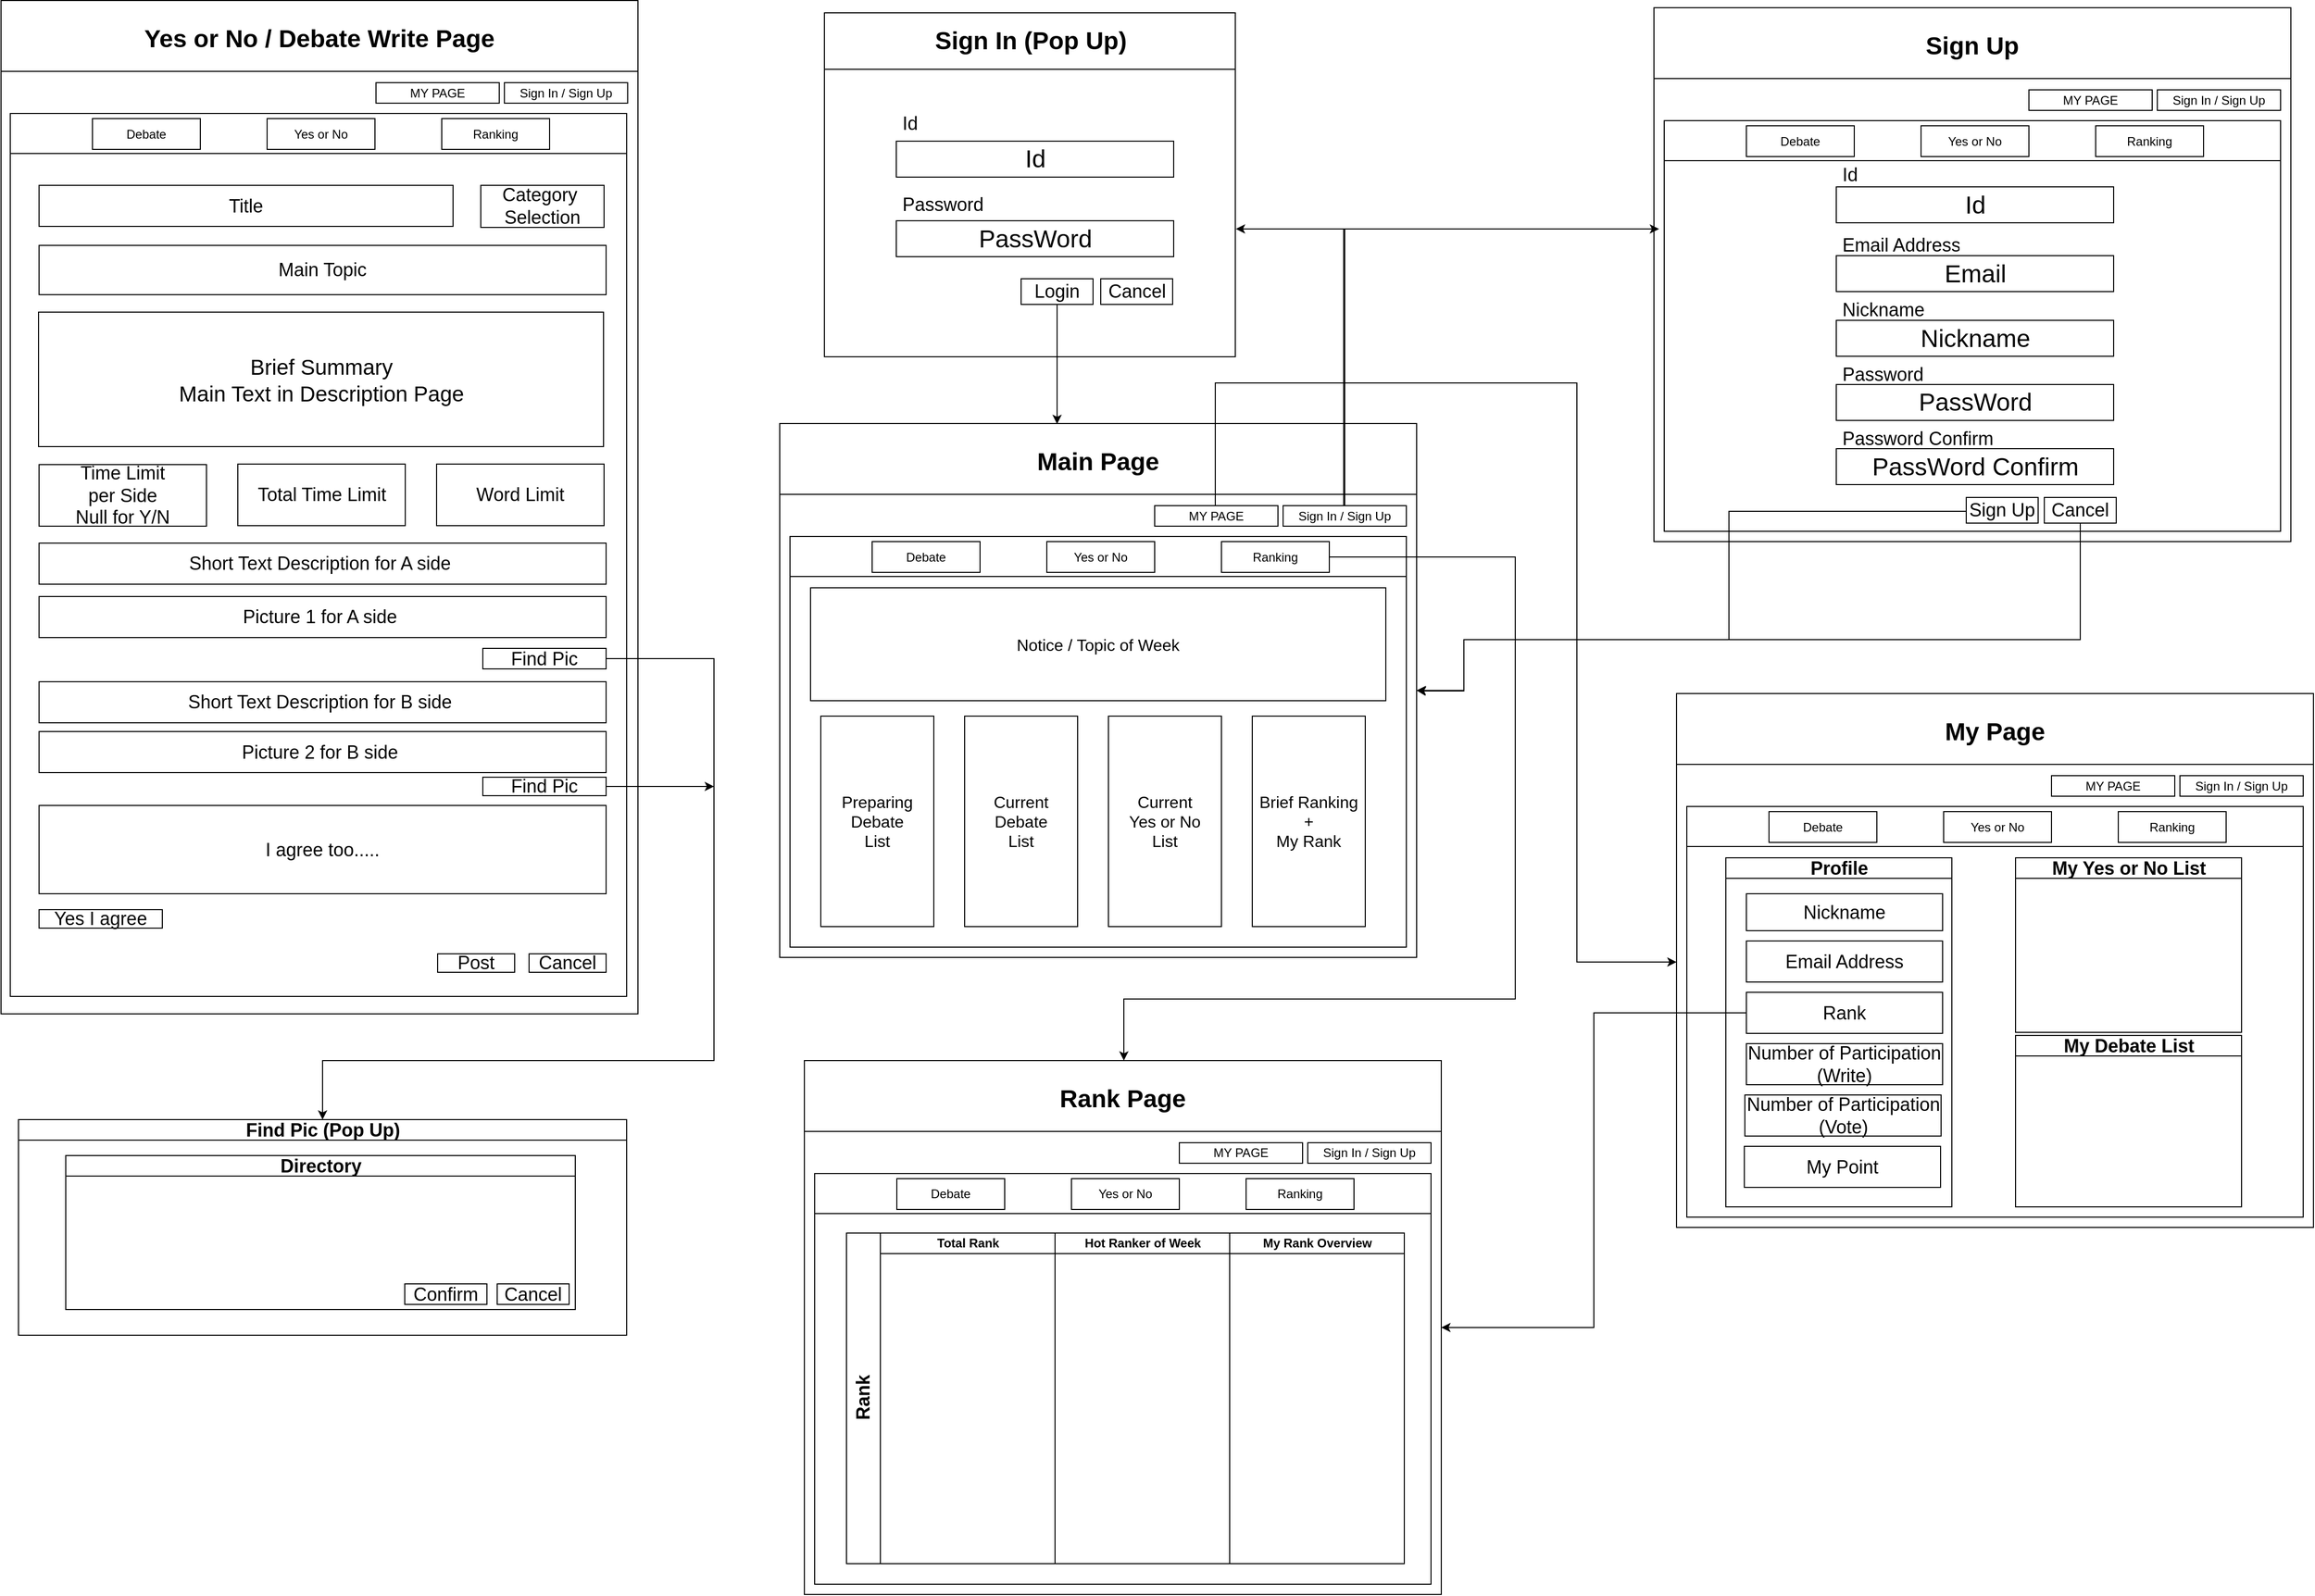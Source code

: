 <mxfile version="10.6.1" type="github"><diagram id="emWZ6tooHtnVCxTBLpMt" name="Page-1"><mxGraphModel dx="3309" dy="2326" grid="1" gridSize="10" guides="1" tooltips="1" connect="1" arrows="1" fold="1" page="1" pageScale="1" pageWidth="2336" pageHeight="1654" math="0" shadow="0"><root><mxCell id="0"/><mxCell id="1" parent="0"/><mxCell id="t9fyf2MjqX_AgGAmostn-3" value="Main Page" style="swimlane;fontSize=24;startSize=69;" parent="1" vertex="1"><mxGeometry x="814" y="459.5" width="620" height="520" as="geometry"/></mxCell><mxCell id="t9fyf2MjqX_AgGAmostn-14" value="" style="swimlane;html=1;startSize=39;horizontal=1;containerType=tree;" parent="t9fyf2MjqX_AgGAmostn-3" vertex="1"><mxGeometry x="10" y="110" width="600" height="400" as="geometry"><mxRectangle x="10" y="40" width="110" height="20" as="alternateBounds"/></mxGeometry></mxCell><UserObject label="Debate" treeRoot="1" id="t9fyf2MjqX_AgGAmostn-15"><mxCell style="whiteSpace=wrap;html=1;align=center;treeFolding=1;container=1;recursiveResize=0;" parent="t9fyf2MjqX_AgGAmostn-14" vertex="1"><mxGeometry x="80" y="5" width="105" height="30" as="geometry"/></mxCell></UserObject><UserObject label="Notice / Topic of Week" treeRoot="1" id="t9fyf2MjqX_AgGAmostn-23"><mxCell style="whiteSpace=wrap;html=1;align=center;treeFolding=1;container=1;recursiveResize=0;fontSize=16;" parent="t9fyf2MjqX_AgGAmostn-14" vertex="1"><mxGeometry x="20" y="50" width="560" height="110" as="geometry"/></mxCell></UserObject><UserObject label="Preparing&lt;br&gt;Debate&lt;br&gt;List&lt;br&gt;" treeRoot="1" id="t9fyf2MjqX_AgGAmostn-26"><mxCell style="whiteSpace=wrap;html=1;align=center;treeFolding=1;container=1;recursiveResize=0;fontSize=16;" parent="t9fyf2MjqX_AgGAmostn-14" vertex="1"><mxGeometry x="30" y="175" width="110" height="205" as="geometry"/></mxCell></UserObject><UserObject label="Current&lt;br&gt;Debate&lt;br&gt;List&lt;br&gt;" treeRoot="1" id="t9fyf2MjqX_AgGAmostn-30"><mxCell style="whiteSpace=wrap;html=1;align=center;treeFolding=1;container=1;recursiveResize=0;fontSize=16;" parent="t9fyf2MjqX_AgGAmostn-14" vertex="1"><mxGeometry x="170" y="175" width="110" height="205" as="geometry"/></mxCell></UserObject><UserObject label="Current &lt;br&gt;Yes or No&lt;br&gt;List&lt;br&gt;" treeRoot="1" id="t9fyf2MjqX_AgGAmostn-31"><mxCell style="whiteSpace=wrap;html=1;align=center;treeFolding=1;container=1;recursiveResize=0;fontSize=16;" parent="t9fyf2MjqX_AgGAmostn-14" vertex="1"><mxGeometry x="310" y="175" width="110" height="205" as="geometry"/></mxCell></UserObject><UserObject label="Brief Ranking&lt;br&gt;+&lt;br&gt;My Rank&lt;br&gt;" treeRoot="1" id="t9fyf2MjqX_AgGAmostn-32"><mxCell style="whiteSpace=wrap;html=1;align=center;treeFolding=1;container=1;recursiveResize=0;fontSize=16;" parent="t9fyf2MjqX_AgGAmostn-14" vertex="1"><mxGeometry x="450" y="175" width="110" height="205" as="geometry"/></mxCell></UserObject><UserObject label="Yes or No" treeRoot="1" id="t9fyf2MjqX_AgGAmostn-33"><mxCell style="whiteSpace=wrap;html=1;align=center;treeFolding=1;container=1;recursiveResize=0;" parent="t9fyf2MjqX_AgGAmostn-14" vertex="1"><mxGeometry x="250" y="5" width="105" height="30" as="geometry"/></mxCell></UserObject><UserObject label="Ranking" treeRoot="1" id="t9fyf2MjqX_AgGAmostn-34"><mxCell style="whiteSpace=wrap;html=1;align=center;treeFolding=1;container=1;recursiveResize=0;" parent="t9fyf2MjqX_AgGAmostn-14" vertex="1"><mxGeometry x="420" y="5" width="105" height="30" as="geometry"/></mxCell></UserObject><UserObject label="Sign In / Sign Up" treeRoot="1" id="t9fyf2MjqX_AgGAmostn-21"><mxCell style="whiteSpace=wrap;html=1;align=center;treeFolding=1;container=1;recursiveResize=0;fontSize=12;" parent="t9fyf2MjqX_AgGAmostn-3" vertex="1"><mxGeometry x="490" y="80" width="120" height="20" as="geometry"/></mxCell></UserObject><UserObject label="MY PAGE" treeRoot="1" id="t9fyf2MjqX_AgGAmostn-25"><mxCell style="whiteSpace=wrap;html=1;align=center;treeFolding=1;container=1;recursiveResize=0;fontSize=12;" parent="t9fyf2MjqX_AgGAmostn-3" vertex="1"><mxGeometry x="365" y="80" width="120" height="20" as="geometry"/></mxCell></UserObject><mxCell id="t9fyf2MjqX_AgGAmostn-48" value="Sign In (Pop Up)" style="swimlane;html=1;startSize=55;horizontal=1;containerType=tree;fontSize=24;" parent="1" vertex="1"><mxGeometry x="857.5" y="59.5" width="400" height="335" as="geometry"/></mxCell><UserObject label="Id" treeRoot="1" id="t9fyf2MjqX_AgGAmostn-49"><mxCell style="whiteSpace=wrap;html=1;align=center;treeFolding=1;container=1;recursiveResize=0;fontSize=24;" parent="t9fyf2MjqX_AgGAmostn-48" vertex="1"><mxGeometry x="70" y="125" width="270" height="35" as="geometry"/></mxCell></UserObject><UserObject label="PassWord" treeRoot="1" id="t9fyf2MjqX_AgGAmostn-50"><mxCell style="whiteSpace=wrap;html=1;align=center;treeFolding=1;container=1;recursiveResize=0;fontSize=24;" parent="t9fyf2MjqX_AgGAmostn-48" vertex="1"><mxGeometry x="70" y="202.5" width="270" height="35" as="geometry"/></mxCell></UserObject><mxCell id="t9fyf2MjqX_AgGAmostn-51" value="Id" style="text;strokeColor=none;fillColor=none;align=left;verticalAlign=top;spacingLeft=4;spacingRight=4;overflow=hidden;rotatable=0;points=[[0,0.5],[1,0.5]];portConstraint=eastwest;fontSize=18;" parent="t9fyf2MjqX_AgGAmostn-48" vertex="1"><mxGeometry x="70" y="90" width="120" height="24" as="geometry"/></mxCell><mxCell id="t9fyf2MjqX_AgGAmostn-54" value="Password" style="text;strokeColor=none;fillColor=none;align=left;verticalAlign=top;spacingLeft=4;spacingRight=4;overflow=hidden;rotatable=0;points=[[0,0.5],[1,0.5]];portConstraint=eastwest;fontSize=18;" parent="t9fyf2MjqX_AgGAmostn-48" vertex="1"><mxGeometry x="70" y="169" width="120" height="24" as="geometry"/></mxCell><UserObject label="Login" treeRoot="1" id="t9fyf2MjqX_AgGAmostn-55"><mxCell style="whiteSpace=wrap;html=1;align=center;treeFolding=1;container=1;recursiveResize=0;fontSize=18;" parent="t9fyf2MjqX_AgGAmostn-48" vertex="1"><mxGeometry x="191.5" y="259" width="70" height="25" as="geometry"/></mxCell></UserObject><UserObject label="Cancel" treeRoot="1" id="t9fyf2MjqX_AgGAmostn-263"><mxCell style="whiteSpace=wrap;html=1;align=center;treeFolding=1;container=1;recursiveResize=0;fontSize=18;" parent="t9fyf2MjqX_AgGAmostn-48" vertex="1"><mxGeometry x="269" y="259" width="70" height="25" as="geometry"/></mxCell></UserObject><mxCell id="t9fyf2MjqX_AgGAmostn-77" value="Sign Up" style="swimlane;fontSize=24;startSize=69;" parent="1" vertex="1"><mxGeometry x="1665" y="54.5" width="620" height="520" as="geometry"/></mxCell><mxCell id="t9fyf2MjqX_AgGAmostn-78" value="" style="swimlane;html=1;startSize=39;horizontal=1;containerType=tree;" parent="t9fyf2MjqX_AgGAmostn-77" vertex="1"><mxGeometry x="10" y="110" width="600" height="400" as="geometry"><mxRectangle x="10" y="40" width="110" height="20" as="alternateBounds"/></mxGeometry></mxCell><UserObject label="Debate" treeRoot="1" id="t9fyf2MjqX_AgGAmostn-79"><mxCell style="whiteSpace=wrap;html=1;align=center;treeFolding=1;container=1;recursiveResize=0;" parent="t9fyf2MjqX_AgGAmostn-78" vertex="1"><mxGeometry x="80" y="5" width="105" height="30" as="geometry"/></mxCell></UserObject><UserObject label="Yes or No" treeRoot="1" id="t9fyf2MjqX_AgGAmostn-85"><mxCell style="whiteSpace=wrap;html=1;align=center;treeFolding=1;container=1;recursiveResize=0;" parent="t9fyf2MjqX_AgGAmostn-78" vertex="1"><mxGeometry x="250" y="5" width="105" height="30" as="geometry"/></mxCell></UserObject><UserObject label="Ranking" treeRoot="1" id="t9fyf2MjqX_AgGAmostn-86"><mxCell style="whiteSpace=wrap;html=1;align=center;treeFolding=1;container=1;recursiveResize=0;" parent="t9fyf2MjqX_AgGAmostn-78" vertex="1"><mxGeometry x="420" y="5" width="105" height="30" as="geometry"/></mxCell></UserObject><UserObject label="Id" treeRoot="1" id="t9fyf2MjqX_AgGAmostn-89"><mxCell style="whiteSpace=wrap;html=1;align=center;treeFolding=1;container=1;recursiveResize=0;fontSize=24;" parent="t9fyf2MjqX_AgGAmostn-78" vertex="1"><mxGeometry x="167.5" y="64.5" width="270" height="35" as="geometry"/></mxCell></UserObject><UserObject label="Nickname" treeRoot="1" id="t9fyf2MjqX_AgGAmostn-90"><mxCell style="whiteSpace=wrap;html=1;align=center;treeFolding=1;container=1;recursiveResize=0;fontSize=24;" parent="t9fyf2MjqX_AgGAmostn-78" vertex="1"><mxGeometry x="167.5" y="194.5" width="270" height="35" as="geometry"/></mxCell></UserObject><mxCell id="t9fyf2MjqX_AgGAmostn-91" value="Id" style="text;strokeColor=none;fillColor=none;align=left;verticalAlign=top;spacingLeft=4;spacingRight=4;overflow=hidden;rotatable=0;points=[[0,0.5],[1,0.5]];portConstraint=eastwest;fontSize=18;" parent="t9fyf2MjqX_AgGAmostn-78" vertex="1"><mxGeometry x="167.5" y="35" width="120" height="24" as="geometry"/></mxCell><mxCell id="t9fyf2MjqX_AgGAmostn-92" value="Nickname" style="text;strokeColor=none;fillColor=none;align=left;verticalAlign=top;spacingLeft=4;spacingRight=4;overflow=hidden;rotatable=0;points=[[0,0.5],[1,0.5]];portConstraint=eastwest;fontSize=18;" parent="t9fyf2MjqX_AgGAmostn-78" vertex="1"><mxGeometry x="167.5" y="166.5" width="125" height="21" as="geometry"/></mxCell><UserObject label="Sign Up" treeRoot="1" id="t9fyf2MjqX_AgGAmostn-93"><mxCell style="whiteSpace=wrap;html=1;align=center;treeFolding=1;container=1;recursiveResize=0;fontSize=18;" parent="t9fyf2MjqX_AgGAmostn-78" vertex="1"><mxGeometry x="294" y="367" width="70" height="25" as="geometry"/></mxCell></UserObject><UserObject label="Email" treeRoot="1" id="t9fyf2MjqX_AgGAmostn-94"><mxCell style="whiteSpace=wrap;html=1;align=center;treeFolding=1;container=1;recursiveResize=0;fontSize=24;" parent="t9fyf2MjqX_AgGAmostn-78" vertex="1"><mxGeometry x="167.5" y="131.5" width="270" height="35" as="geometry"/></mxCell></UserObject><mxCell id="t9fyf2MjqX_AgGAmostn-95" value="Email Address" style="text;strokeColor=none;fillColor=none;align=left;verticalAlign=top;spacingLeft=4;spacingRight=4;overflow=hidden;rotatable=0;points=[[0,0.5],[1,0.5]];portConstraint=eastwest;fontSize=18;" parent="t9fyf2MjqX_AgGAmostn-78" vertex="1"><mxGeometry x="167.5" y="103.5" width="125" height="21" as="geometry"/></mxCell><UserObject label="PassWord" treeRoot="1" id="t9fyf2MjqX_AgGAmostn-96"><mxCell style="whiteSpace=wrap;html=1;align=center;treeFolding=1;container=1;recursiveResize=0;fontSize=24;" parent="t9fyf2MjqX_AgGAmostn-78" vertex="1"><mxGeometry x="167.5" y="257" width="270" height="35" as="geometry"/></mxCell></UserObject><mxCell id="t9fyf2MjqX_AgGAmostn-97" value="Password" style="text;strokeColor=none;fillColor=none;align=left;verticalAlign=top;spacingLeft=4;spacingRight=4;overflow=hidden;rotatable=0;points=[[0,0.5],[1,0.5]];portConstraint=eastwest;fontSize=18;" parent="t9fyf2MjqX_AgGAmostn-78" vertex="1"><mxGeometry x="167.5" y="229.5" width="253" height="43" as="geometry"/></mxCell><UserObject label="PassWord Confirm" treeRoot="1" id="t9fyf2MjqX_AgGAmostn-98"><mxCell style="whiteSpace=wrap;html=1;align=center;treeFolding=1;container=1;recursiveResize=0;fontSize=24;" parent="t9fyf2MjqX_AgGAmostn-78" vertex="1"><mxGeometry x="167.5" y="319.5" width="270" height="35" as="geometry"/></mxCell></UserObject><mxCell id="t9fyf2MjqX_AgGAmostn-99" value="Password Confirm&#xa;" style="text;strokeColor=none;fillColor=none;align=left;verticalAlign=top;spacingLeft=4;spacingRight=4;overflow=hidden;rotatable=0;points=[[0,0.5],[1,0.5]];portConstraint=eastwest;fontSize=18;" parent="t9fyf2MjqX_AgGAmostn-78" vertex="1"><mxGeometry x="167.5" y="292" width="253" height="43" as="geometry"/></mxCell><UserObject label="Cancel" treeRoot="1" id="t9fyf2MjqX_AgGAmostn-260"><mxCell style="whiteSpace=wrap;html=1;align=center;treeFolding=1;container=1;recursiveResize=0;fontSize=18;" parent="t9fyf2MjqX_AgGAmostn-78" vertex="1"><mxGeometry x="370" y="367" width="70" height="25" as="geometry"/></mxCell></UserObject><UserObject label="Sign In / Sign Up" treeRoot="1" id="t9fyf2MjqX_AgGAmostn-87"><mxCell style="whiteSpace=wrap;html=1;align=center;treeFolding=1;container=1;recursiveResize=0;fontSize=12;" parent="t9fyf2MjqX_AgGAmostn-77" vertex="1"><mxGeometry x="490" y="80" width="120" height="20" as="geometry"/></mxCell></UserObject><UserObject label="MY PAGE" treeRoot="1" id="t9fyf2MjqX_AgGAmostn-88"><mxCell style="whiteSpace=wrap;html=1;align=center;treeFolding=1;container=1;recursiveResize=0;fontSize=12;" parent="t9fyf2MjqX_AgGAmostn-77" vertex="1"><mxGeometry x="365" y="80" width="120" height="20" as="geometry"/></mxCell></UserObject><mxCell id="t9fyf2MjqX_AgGAmostn-100" value="My Page" style="swimlane;fontSize=24;startSize=69;" parent="1" vertex="1"><mxGeometry x="1687" y="722.5" width="620" height="520" as="geometry"/></mxCell><mxCell id="t9fyf2MjqX_AgGAmostn-101" value="" style="swimlane;html=1;startSize=39;horizontal=1;containerType=tree;" parent="t9fyf2MjqX_AgGAmostn-100" vertex="1"><mxGeometry x="10" y="110" width="600" height="400" as="geometry"><mxRectangle x="10" y="40" width="110" height="20" as="alternateBounds"/></mxGeometry></mxCell><UserObject label="Debate" treeRoot="1" id="t9fyf2MjqX_AgGAmostn-102"><mxCell style="whiteSpace=wrap;html=1;align=center;treeFolding=1;container=1;recursiveResize=0;" parent="t9fyf2MjqX_AgGAmostn-101" vertex="1"><mxGeometry x="80" y="5" width="105" height="30" as="geometry"/></mxCell></UserObject><UserObject label="Yes or No" treeRoot="1" id="t9fyf2MjqX_AgGAmostn-103"><mxCell style="whiteSpace=wrap;html=1;align=center;treeFolding=1;container=1;recursiveResize=0;" parent="t9fyf2MjqX_AgGAmostn-101" vertex="1"><mxGeometry x="250" y="5" width="105" height="30" as="geometry"/></mxCell></UserObject><UserObject label="Ranking" treeRoot="1" id="t9fyf2MjqX_AgGAmostn-104"><mxCell style="whiteSpace=wrap;html=1;align=center;treeFolding=1;container=1;recursiveResize=0;" parent="t9fyf2MjqX_AgGAmostn-101" vertex="1"><mxGeometry x="420" y="5" width="105" height="30" as="geometry"/></mxCell></UserObject><mxCell id="t9fyf2MjqX_AgGAmostn-118" value="My Yes or No List" style="swimlane;html=1;startSize=20;horizontal=1;containerType=tree;fontSize=18;" parent="t9fyf2MjqX_AgGAmostn-101" vertex="1"><mxGeometry x="320" y="50" width="220" height="170" as="geometry"/></mxCell><mxCell id="t9fyf2MjqX_AgGAmostn-128" value="Profile" style="swimlane;html=1;startSize=20;horizontal=1;containerType=tree;fontSize=18;" parent="t9fyf2MjqX_AgGAmostn-101" vertex="1"><mxGeometry x="38" y="50" width="220" height="340" as="geometry"/></mxCell><UserObject label="Nickname" treeRoot="1" id="t9fyf2MjqX_AgGAmostn-130"><mxCell style="whiteSpace=wrap;html=1;align=center;treeFolding=1;container=1;recursiveResize=0;fontSize=18;" parent="t9fyf2MjqX_AgGAmostn-128" vertex="1"><mxGeometry x="20" y="35" width="191" height="36" as="geometry"/></mxCell></UserObject><UserObject label="Email Address" treeRoot="1" id="t9fyf2MjqX_AgGAmostn-131"><mxCell style="whiteSpace=wrap;html=1;align=center;treeFolding=1;container=1;recursiveResize=0;fontSize=18;" parent="t9fyf2MjqX_AgGAmostn-128" vertex="1"><mxGeometry x="20" y="81" width="191" height="40" as="geometry"/></mxCell></UserObject><UserObject label="Rank" treeRoot="1" id="t9fyf2MjqX_AgGAmostn-132"><mxCell style="whiteSpace=wrap;html=1;align=center;treeFolding=1;container=1;recursiveResize=0;fontSize=18;" parent="t9fyf2MjqX_AgGAmostn-128" vertex="1"><mxGeometry x="20" y="131" width="191" height="40" as="geometry"/></mxCell></UserObject><mxCell id="t9fyf2MjqX_AgGAmostn-133" style="edgeStyle=orthogonalEdgeStyle;rounded=0;orthogonalLoop=1;jettySize=auto;html=1;exitX=0.5;exitY=1;exitDx=0;exitDy=0;fontSize=18;" parent="t9fyf2MjqX_AgGAmostn-128" source="t9fyf2MjqX_AgGAmostn-132" target="t9fyf2MjqX_AgGAmostn-132" edge="1"><mxGeometry relative="1" as="geometry"/></mxCell><UserObject label="Number of Participation (Write)" treeRoot="1" id="t9fyf2MjqX_AgGAmostn-134"><mxCell style="whiteSpace=wrap;html=1;align=center;treeFolding=1;container=1;recursiveResize=0;fontSize=18;" parent="t9fyf2MjqX_AgGAmostn-128" vertex="1"><mxGeometry x="20" y="181" width="191" height="40" as="geometry"/></mxCell></UserObject><UserObject label="Number of Participation (Vote)" treeRoot="1" id="t9fyf2MjqX_AgGAmostn-135"><mxCell style="whiteSpace=wrap;html=1;align=center;treeFolding=1;container=1;recursiveResize=0;fontSize=18;" parent="t9fyf2MjqX_AgGAmostn-128" vertex="1"><mxGeometry x="18.5" y="231" width="191" height="40" as="geometry"/></mxCell></UserObject><UserObject label="My Point" treeRoot="1" id="t9fyf2MjqX_AgGAmostn-153"><mxCell style="whiteSpace=wrap;html=1;align=center;treeFolding=1;container=1;recursiveResize=0;fontSize=18;" parent="t9fyf2MjqX_AgGAmostn-128" vertex="1"><mxGeometry x="18" y="281" width="191" height="40" as="geometry"/></mxCell></UserObject><mxCell id="t9fyf2MjqX_AgGAmostn-136" value="My Debate List" style="swimlane;html=1;startSize=20;horizontal=1;containerType=tree;fontSize=18;" parent="t9fyf2MjqX_AgGAmostn-101" vertex="1"><mxGeometry x="320" y="223" width="220" height="167" as="geometry"/></mxCell><UserObject label="Sign In / Sign Up" treeRoot="1" id="t9fyf2MjqX_AgGAmostn-116"><mxCell style="whiteSpace=wrap;html=1;align=center;treeFolding=1;container=1;recursiveResize=0;fontSize=12;" parent="t9fyf2MjqX_AgGAmostn-100" vertex="1"><mxGeometry x="490" y="80" width="120" height="20" as="geometry"/></mxCell></UserObject><UserObject label="MY PAGE" treeRoot="1" id="t9fyf2MjqX_AgGAmostn-117"><mxCell style="whiteSpace=wrap;html=1;align=center;treeFolding=1;container=1;recursiveResize=0;fontSize=12;" parent="t9fyf2MjqX_AgGAmostn-100" vertex="1"><mxGeometry x="365" y="80" width="120" height="20" as="geometry"/></mxCell></UserObject><mxCell id="t9fyf2MjqX_AgGAmostn-137" value="Rank Page" style="swimlane;fontSize=24;startSize=69;" parent="1" vertex="1"><mxGeometry x="838" y="1080" width="620" height="520" as="geometry"/></mxCell><mxCell id="t9fyf2MjqX_AgGAmostn-138" value="" style="swimlane;html=1;startSize=39;horizontal=1;containerType=tree;" parent="t9fyf2MjqX_AgGAmostn-137" vertex="1"><mxGeometry x="10" y="110" width="600" height="400" as="geometry"><mxRectangle x="10" y="40" width="110" height="20" as="alternateBounds"/></mxGeometry></mxCell><UserObject label="Debate" treeRoot="1" id="t9fyf2MjqX_AgGAmostn-139"><mxCell style="whiteSpace=wrap;html=1;align=center;treeFolding=1;container=1;recursiveResize=0;" parent="t9fyf2MjqX_AgGAmostn-138" vertex="1"><mxGeometry x="80" y="5" width="105" height="30" as="geometry"/></mxCell></UserObject><UserObject label="Yes or No" treeRoot="1" id="t9fyf2MjqX_AgGAmostn-145"><mxCell style="whiteSpace=wrap;html=1;align=center;treeFolding=1;container=1;recursiveResize=0;" parent="t9fyf2MjqX_AgGAmostn-138" vertex="1"><mxGeometry x="250" y="5" width="105" height="30" as="geometry"/></mxCell></UserObject><UserObject label="Ranking" treeRoot="1" id="t9fyf2MjqX_AgGAmostn-146"><mxCell style="whiteSpace=wrap;html=1;align=center;treeFolding=1;container=1;recursiveResize=0;" parent="t9fyf2MjqX_AgGAmostn-138" vertex="1"><mxGeometry x="420" y="5" width="105" height="30" as="geometry"/></mxCell></UserObject><mxCell id="t9fyf2MjqX_AgGAmostn-149" value="Rank&lt;br&gt;" style="swimlane;html=1;childLayout=stackLayout;resizeParent=1;resizeParentMax=0;startSize=33;horizontal=0;horizontalStack=1;fontSize=18;" parent="t9fyf2MjqX_AgGAmostn-138" vertex="1"><mxGeometry x="31" y="58" width="543" height="322" as="geometry"/></mxCell><mxCell id="t9fyf2MjqX_AgGAmostn-150" value="Total Rank" style="swimlane;html=1;startSize=20;" parent="t9fyf2MjqX_AgGAmostn-149" vertex="1"><mxGeometry x="33" width="170" height="322" as="geometry"/></mxCell><mxCell id="t9fyf2MjqX_AgGAmostn-151" value="Hot Ranker of Week" style="swimlane;html=1;startSize=20;" parent="t9fyf2MjqX_AgGAmostn-149" vertex="1"><mxGeometry x="203" width="170" height="322" as="geometry"/></mxCell><mxCell id="t9fyf2MjqX_AgGAmostn-152" value="My Rank Overview" style="swimlane;html=1;startSize=20;" parent="t9fyf2MjqX_AgGAmostn-149" vertex="1"><mxGeometry x="373" width="170" height="322" as="geometry"/></mxCell><UserObject label="Sign In / Sign Up" treeRoot="1" id="t9fyf2MjqX_AgGAmostn-147"><mxCell style="whiteSpace=wrap;html=1;align=center;treeFolding=1;container=1;recursiveResize=0;fontSize=12;" parent="t9fyf2MjqX_AgGAmostn-137" vertex="1"><mxGeometry x="490" y="80" width="120" height="20" as="geometry"/></mxCell></UserObject><UserObject label="MY PAGE" treeRoot="1" id="t9fyf2MjqX_AgGAmostn-148"><mxCell style="whiteSpace=wrap;html=1;align=center;treeFolding=1;container=1;recursiveResize=0;fontSize=12;" parent="t9fyf2MjqX_AgGAmostn-137" vertex="1"><mxGeometry x="365" y="80" width="120" height="20" as="geometry"/></mxCell></UserObject><mxCell id="t9fyf2MjqX_AgGAmostn-155" value="Yes or No / Debate Write Page" style="swimlane;fontSize=24;startSize=69;" parent="1" vertex="1"><mxGeometry x="56" y="47.5" width="620" height="987" as="geometry"/></mxCell><mxCell id="t9fyf2MjqX_AgGAmostn-156" value="" style="swimlane;html=1;startSize=39;horizontal=1;containerType=tree;" parent="t9fyf2MjqX_AgGAmostn-155" vertex="1"><mxGeometry x="9" y="110" width="600" height="860" as="geometry"><mxRectangle x="10" y="40" width="110" height="20" as="alternateBounds"/></mxGeometry></mxCell><UserObject label="Debate" treeRoot="1" id="t9fyf2MjqX_AgGAmostn-157"><mxCell style="whiteSpace=wrap;html=1;align=center;treeFolding=1;container=1;recursiveResize=0;" parent="t9fyf2MjqX_AgGAmostn-156" vertex="1"><mxGeometry x="80" y="5" width="105" height="30" as="geometry"/></mxCell></UserObject><UserObject label="Yes or No" treeRoot="1" id="t9fyf2MjqX_AgGAmostn-163"><mxCell style="whiteSpace=wrap;html=1;align=center;treeFolding=1;container=1;recursiveResize=0;" parent="t9fyf2MjqX_AgGAmostn-156" vertex="1"><mxGeometry x="250" y="5" width="105" height="30" as="geometry"/></mxCell></UserObject><UserObject label="Ranking" treeRoot="1" id="t9fyf2MjqX_AgGAmostn-164"><mxCell style="whiteSpace=wrap;html=1;align=center;treeFolding=1;container=1;recursiveResize=0;" parent="t9fyf2MjqX_AgGAmostn-156" vertex="1"><mxGeometry x="420" y="5" width="105" height="30" as="geometry"/></mxCell></UserObject><UserObject label="Title" treeRoot="1" id="t9fyf2MjqX_AgGAmostn-168"><mxCell style="whiteSpace=wrap;html=1;align=center;treeFolding=1;container=1;recursiveResize=0;fontSize=18;" parent="t9fyf2MjqX_AgGAmostn-156" vertex="1"><mxGeometry x="28" y="70" width="403" height="40" as="geometry"/></mxCell></UserObject><UserObject label="&lt;font style=&quot;font-size: 21px&quot;&gt;Brief Summary&lt;br&gt;Main Text in Description Page&lt;br&gt;&lt;/font&gt;" treeRoot="1" id="t9fyf2MjqX_AgGAmostn-170"><mxCell style="whiteSpace=wrap;html=1;align=center;treeFolding=1;container=1;recursiveResize=0;fontSize=18;" parent="t9fyf2MjqX_AgGAmostn-156" vertex="1"><mxGeometry x="27.5" y="193.5" width="550" height="131" as="geometry"/></mxCell></UserObject><UserObject label="Category&amp;nbsp;&lt;br&gt;Selection&lt;br&gt;" treeRoot="1" id="t9fyf2MjqX_AgGAmostn-174"><mxCell style="whiteSpace=wrap;html=1;align=center;treeFolding=1;container=1;recursiveResize=0;fontSize=18;" parent="t9fyf2MjqX_AgGAmostn-156" vertex="1"><mxGeometry x="458" y="70" width="120" height="41" as="geometry"/></mxCell></UserObject><UserObject label="Main Topic" treeRoot="1" id="t9fyf2MjqX_AgGAmostn-167"><mxCell style="whiteSpace=wrap;html=1;align=center;treeFolding=1;container=1;recursiveResize=0;fontSize=18;" parent="t9fyf2MjqX_AgGAmostn-156" vertex="1"><mxGeometry x="28" y="128.5" width="552" height="48" as="geometry"/></mxCell></UserObject><UserObject label="Time Limit&lt;br&gt;per Side&lt;br&gt;Null for Y/N&lt;br&gt;" treeRoot="1" id="t9fyf2MjqX_AgGAmostn-171"><mxCell style="whiteSpace=wrap;html=1;align=center;treeFolding=1;container=1;recursiveResize=0;fontSize=18;" parent="t9fyf2MjqX_AgGAmostn-156" vertex="1"><mxGeometry x="28" y="342" width="163" height="60" as="geometry"/></mxCell></UserObject><UserObject label="Total Time Limit" treeRoot="1" id="t9fyf2MjqX_AgGAmostn-176"><mxCell style="whiteSpace=wrap;html=1;align=center;treeFolding=1;container=1;recursiveResize=0;fontSize=18;" parent="t9fyf2MjqX_AgGAmostn-156" vertex="1"><mxGeometry x="221.5" y="341.5" width="163" height="60" as="geometry"/></mxCell></UserObject><UserObject label="Word Limit" treeRoot="1" id="t9fyf2MjqX_AgGAmostn-177"><mxCell style="whiteSpace=wrap;html=1;align=center;treeFolding=1;container=1;recursiveResize=0;fontSize=18;" parent="t9fyf2MjqX_AgGAmostn-156" vertex="1"><mxGeometry x="415" y="341.5" width="163" height="60" as="geometry"/></mxCell></UserObject><UserObject label="Picture 1 for A side&amp;nbsp;" treeRoot="1" id="t9fyf2MjqX_AgGAmostn-172"><mxCell style="whiteSpace=wrap;html=1;align=center;treeFolding=1;container=1;recursiveResize=0;fontSize=18;" parent="t9fyf2MjqX_AgGAmostn-156" vertex="1"><mxGeometry x="28" y="470.5" width="552" height="40" as="geometry"/></mxCell></UserObject><UserObject label="Picture 2 for B side&amp;nbsp;" treeRoot="1" id="t9fyf2MjqX_AgGAmostn-207"><mxCell style="whiteSpace=wrap;html=1;align=center;treeFolding=1;container=1;recursiveResize=0;fontSize=18;" parent="t9fyf2MjqX_AgGAmostn-156" vertex="1"><mxGeometry x="28" y="602" width="552" height="40" as="geometry"/></mxCell></UserObject><UserObject label="Find Pic" treeRoot="1" id="t9fyf2MjqX_AgGAmostn-173"><mxCell style="whiteSpace=wrap;html=1;align=center;treeFolding=1;container=1;recursiveResize=0;fontSize=18;" parent="t9fyf2MjqX_AgGAmostn-156" vertex="1"><mxGeometry x="460" y="521" width="120" height="20" as="geometry"/></mxCell></UserObject><UserObject label="Find Pic" treeRoot="1" id="t9fyf2MjqX_AgGAmostn-209"><mxCell style="whiteSpace=wrap;html=1;align=center;treeFolding=1;container=1;recursiveResize=0;fontSize=18;" parent="t9fyf2MjqX_AgGAmostn-156" vertex="1"><mxGeometry x="460" y="646.5" width="120" height="18" as="geometry"/></mxCell></UserObject><UserObject label="Post" treeRoot="1" id="t9fyf2MjqX_AgGAmostn-210"><mxCell style="whiteSpace=wrap;html=1;align=center;treeFolding=1;container=1;recursiveResize=0;fontSize=18;" parent="t9fyf2MjqX_AgGAmostn-156" vertex="1"><mxGeometry x="416" y="818.5" width="75" height="18" as="geometry"/></mxCell></UserObject><UserObject label="Cancel" treeRoot="1" id="t9fyf2MjqX_AgGAmostn-211"><mxCell style="whiteSpace=wrap;html=1;align=center;treeFolding=1;container=1;recursiveResize=0;fontSize=18;" parent="t9fyf2MjqX_AgGAmostn-156" vertex="1"><mxGeometry x="505" y="818.5" width="75" height="18" as="geometry"/></mxCell></UserObject><UserObject label="I agree too....." treeRoot="1" id="t9fyf2MjqX_AgGAmostn-213"><mxCell style="whiteSpace=wrap;html=1;align=center;treeFolding=1;container=1;recursiveResize=0;fontSize=18;" parent="t9fyf2MjqX_AgGAmostn-156" vertex="1"><mxGeometry x="28" y="674" width="552" height="86" as="geometry"/></mxCell></UserObject><UserObject label="Yes I agree" treeRoot="1" id="t9fyf2MjqX_AgGAmostn-214"><mxCell style="whiteSpace=wrap;html=1;align=center;treeFolding=1;container=1;recursiveResize=0;fontSize=18;" parent="t9fyf2MjqX_AgGAmostn-156" vertex="1"><mxGeometry x="28" y="775.5" width="120" height="18" as="geometry"/></mxCell></UserObject><UserObject label="Short Text Description for B side&amp;nbsp;" treeRoot="1" id="t9fyf2MjqX_AgGAmostn-208"><mxCell style="whiteSpace=wrap;html=1;align=center;treeFolding=1;container=1;recursiveResize=0;fontSize=18;" parent="t9fyf2MjqX_AgGAmostn-156" vertex="1"><mxGeometry x="28" y="553.5" width="552" height="40" as="geometry"/></mxCell></UserObject><UserObject label="Short Text Description for A side&amp;nbsp;" treeRoot="1" id="t9fyf2MjqX_AgGAmostn-193"><mxCell style="whiteSpace=wrap;html=1;align=center;treeFolding=1;container=1;recursiveResize=0;fontSize=18;" parent="t9fyf2MjqX_AgGAmostn-156" vertex="1"><mxGeometry x="28" y="418.5" width="552" height="40" as="geometry"/></mxCell></UserObject><UserObject label="Sign In / Sign Up" treeRoot="1" id="t9fyf2MjqX_AgGAmostn-165"><mxCell style="whiteSpace=wrap;html=1;align=center;treeFolding=1;container=1;recursiveResize=0;fontSize=12;" parent="t9fyf2MjqX_AgGAmostn-155" vertex="1"><mxGeometry x="490" y="80" width="120" height="20" as="geometry"/></mxCell></UserObject><UserObject label="MY PAGE" treeRoot="1" id="t9fyf2MjqX_AgGAmostn-166"><mxCell style="whiteSpace=wrap;html=1;align=center;treeFolding=1;container=1;recursiveResize=0;fontSize=12;" parent="t9fyf2MjqX_AgGAmostn-155" vertex="1"><mxGeometry x="365" y="80" width="120" height="20" as="geometry"/></mxCell></UserObject><mxCell id="t9fyf2MjqX_AgGAmostn-215" value="Find Pic (Pop Up)" style="swimlane;html=1;startSize=20;horizontal=1;containerType=tree;fontSize=18;" parent="1" vertex="1"><mxGeometry x="73" y="1137.5" width="592" height="210" as="geometry"/></mxCell><mxCell id="t9fyf2MjqX_AgGAmostn-217" value="Directory" style="swimlane;html=1;startSize=20;horizontal=1;containerType=tree;fontSize=18;" parent="t9fyf2MjqX_AgGAmostn-215" vertex="1"><mxGeometry x="46" y="35" width="496" height="150" as="geometry"/></mxCell><UserObject label="Confirm" treeRoot="1" id="t9fyf2MjqX_AgGAmostn-222"><mxCell style="whiteSpace=wrap;html=1;align=center;treeFolding=1;container=1;recursiveResize=0;fontSize=18;" parent="t9fyf2MjqX_AgGAmostn-217" vertex="1"><mxGeometry x="330" y="125" width="80" height="20" as="geometry"/></mxCell></UserObject><UserObject label="Cancel" treeRoot="1" id="t9fyf2MjqX_AgGAmostn-223"><mxCell style="whiteSpace=wrap;html=1;align=center;treeFolding=1;container=1;recursiveResize=0;fontSize=18;" parent="t9fyf2MjqX_AgGAmostn-217" vertex="1"><mxGeometry x="420" y="125" width="70" height="20" as="geometry"/></mxCell></UserObject><mxCell id="t9fyf2MjqX_AgGAmostn-236" style="edgeStyle=orthogonalEdgeStyle;rounded=0;orthogonalLoop=1;jettySize=auto;html=1;exitX=0.5;exitY=0;exitDx=0;exitDy=0;fontSize=18;" parent="1" source="t9fyf2MjqX_AgGAmostn-25" target="t9fyf2MjqX_AgGAmostn-100" edge="1"><mxGeometry relative="1" as="geometry"><Array as="points"><mxPoint x="1238" y="540"/><mxPoint x="1238" y="420"/><mxPoint x="1590" y="420"/><mxPoint x="1590" y="984"/></Array></mxGeometry></mxCell><mxCell id="t9fyf2MjqX_AgGAmostn-238" style="edgeStyle=orthogonalEdgeStyle;rounded=0;orthogonalLoop=1;jettySize=auto;html=1;exitX=0.5;exitY=0;exitDx=0;exitDy=0;fontSize=18;" parent="1" source="t9fyf2MjqX_AgGAmostn-21" edge="1"><mxGeometry relative="1" as="geometry"><mxPoint x="1258" y="270" as="targetPoint"/><Array as="points"><mxPoint x="1364" y="270"/><mxPoint x="1258" y="270"/></Array></mxGeometry></mxCell><mxCell id="t9fyf2MjqX_AgGAmostn-239" style="edgeStyle=orthogonalEdgeStyle;rounded=0;orthogonalLoop=1;jettySize=auto;html=1;exitX=0.5;exitY=1;exitDx=0;exitDy=0;fontSize=18;" parent="1" source="t9fyf2MjqX_AgGAmostn-55" edge="1"><mxGeometry relative="1" as="geometry"><mxPoint x="1084" y="460" as="targetPoint"/><Array as="points"><mxPoint x="1084" y="460"/></Array></mxGeometry></mxCell><mxCell id="t9fyf2MjqX_AgGAmostn-240" style="edgeStyle=orthogonalEdgeStyle;rounded=0;orthogonalLoop=1;jettySize=auto;html=1;exitX=0.75;exitY=0;exitDx=0;exitDy=0;fontSize=18;" parent="1" source="t9fyf2MjqX_AgGAmostn-21" edge="1"><mxGeometry relative="1" as="geometry"><mxPoint x="1670" y="270" as="targetPoint"/><Array as="points"><mxPoint x="1363" y="540"/><mxPoint x="1363" y="270"/></Array></mxGeometry></mxCell><mxCell id="t9fyf2MjqX_AgGAmostn-241" style="edgeStyle=orthogonalEdgeStyle;rounded=0;orthogonalLoop=1;jettySize=auto;html=1;exitX=1;exitY=0.5;exitDx=0;exitDy=0;fontSize=18;" parent="1" source="t9fyf2MjqX_AgGAmostn-34" target="t9fyf2MjqX_AgGAmostn-137" edge="1"><mxGeometry relative="1" as="geometry"><Array as="points"><mxPoint x="1530" y="589"/><mxPoint x="1530" y="1020"/><mxPoint x="1149" y="1020"/></Array></mxGeometry></mxCell><mxCell id="t9fyf2MjqX_AgGAmostn-252" style="edgeStyle=orthogonalEdgeStyle;rounded=0;orthogonalLoop=1;jettySize=auto;html=1;exitX=1;exitY=0.5;exitDx=0;exitDy=0;entryX=0.5;entryY=0;entryDx=0;entryDy=0;fontSize=18;" parent="1" source="t9fyf2MjqX_AgGAmostn-173" target="t9fyf2MjqX_AgGAmostn-215" edge="1"><mxGeometry relative="1" as="geometry"><Array as="points"><mxPoint x="750" y="688"/><mxPoint x="750" y="1080"/><mxPoint x="369" y="1080"/></Array></mxGeometry></mxCell><mxCell id="t9fyf2MjqX_AgGAmostn-253" style="edgeStyle=orthogonalEdgeStyle;rounded=0;orthogonalLoop=1;jettySize=auto;html=1;exitX=1;exitY=0.5;exitDx=0;exitDy=0;fontSize=18;" parent="1" source="t9fyf2MjqX_AgGAmostn-209" edge="1"><mxGeometry relative="1" as="geometry"><mxPoint x="750" y="813" as="targetPoint"/></mxGeometry></mxCell><mxCell id="t9fyf2MjqX_AgGAmostn-254" style="edgeStyle=orthogonalEdgeStyle;rounded=0;orthogonalLoop=1;jettySize=auto;html=1;exitX=0;exitY=0.5;exitDx=0;exitDy=0;entryX=1;entryY=0.5;entryDx=0;entryDy=0;fontSize=18;" parent="1" source="t9fyf2MjqX_AgGAmostn-93" target="t9fyf2MjqX_AgGAmostn-3" edge="1"><mxGeometry relative="1" as="geometry"><Array as="points"><mxPoint x="1738" y="545"/><mxPoint x="1738" y="670"/><mxPoint x="1480" y="670"/><mxPoint x="1480" y="720"/></Array></mxGeometry></mxCell><mxCell id="t9fyf2MjqX_AgGAmostn-259" style="edgeStyle=orthogonalEdgeStyle;rounded=0;orthogonalLoop=1;jettySize=auto;html=1;exitX=0;exitY=0.5;exitDx=0;exitDy=0;entryX=1;entryY=0.5;entryDx=0;entryDy=0;fontSize=18;" parent="1" source="t9fyf2MjqX_AgGAmostn-132" target="t9fyf2MjqX_AgGAmostn-137" edge="1"><mxGeometry relative="1" as="geometry"/></mxCell><mxCell id="t9fyf2MjqX_AgGAmostn-261" style="edgeStyle=orthogonalEdgeStyle;rounded=0;orthogonalLoop=1;jettySize=auto;html=1;exitX=0.5;exitY=1;exitDx=0;exitDy=0;fontSize=18;entryX=1;entryY=0.5;entryDx=0;entryDy=0;" parent="1" source="t9fyf2MjqX_AgGAmostn-260" target="t9fyf2MjqX_AgGAmostn-3" edge="1"><mxGeometry relative="1" as="geometry"><mxPoint x="1440" y="730" as="targetPoint"/><Array as="points"><mxPoint x="2080" y="670"/><mxPoint x="1480" y="670"/><mxPoint x="1480" y="720"/><mxPoint x="1440" y="720"/></Array></mxGeometry></mxCell></root></mxGraphModel></diagram></mxfile>